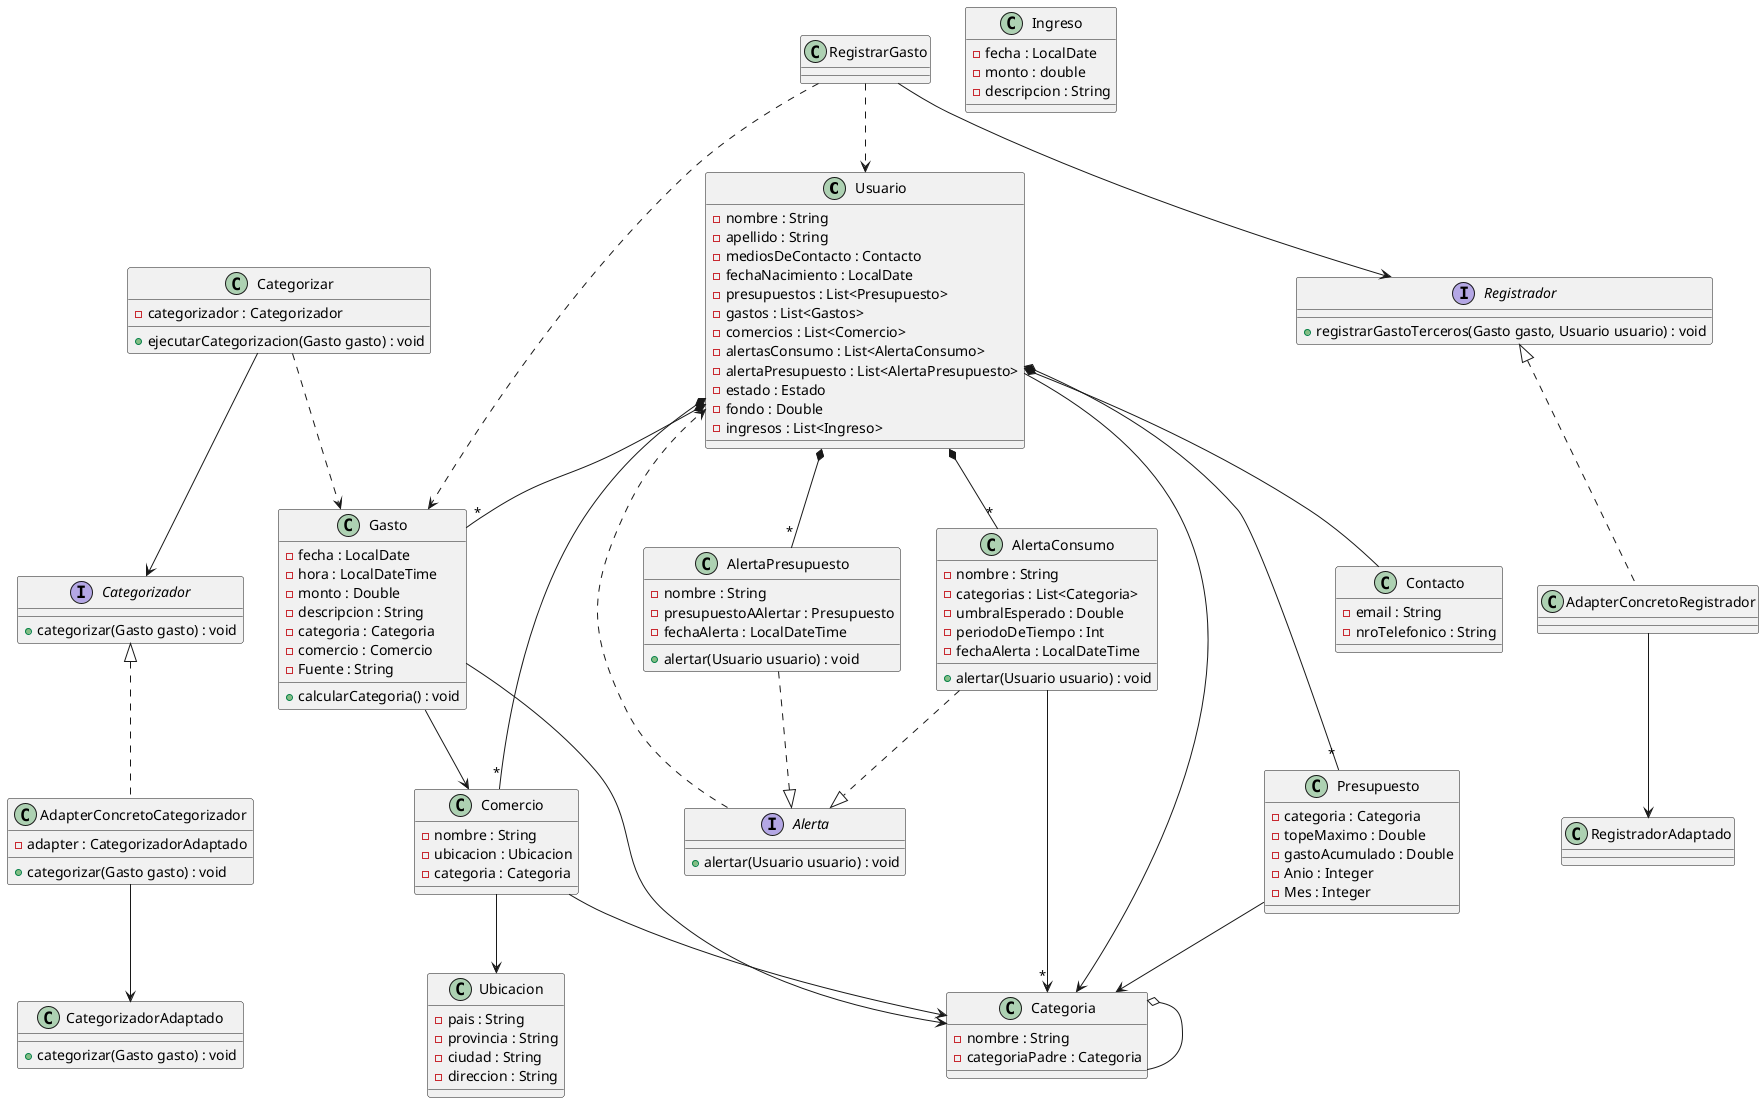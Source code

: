 @startuml mis_gastos

Usuario *-- Contacto
Usuario *-- "*" Presupuesto
Usuario *-- "*" Gasto
Usuario *-- "*" Comercio
Usuario *-- "*" AlertaConsumo
Usuario *-- "*" AlertaPresupuesto
Usuario --> Categoria

Gasto --> Categoria
Gasto --> Comercio

Comercio --> Ubicacion
Comercio --> Categoria

Categoria o-- Categoria

Categorizar ..> Gasto

Presupuesto --> Categoria

Alerta ..> Usuario

AlertaConsumo ..|> Alerta
AlertaConsumo --> "*" Categoria

AlertaPresupuesto ..|> Alerta

RegistrarGasto ..> Gasto
RegistrarGasto ..> Usuario

class Usuario {
    - nombre : String
    - apellido : String
    - mediosDeContacto : Contacto
    - fechaNacimiento : LocalDate
    - presupuestos : List<Presupuesto>
    - gastos : List<Gastos>
    - comercios : List<Comercio>
    - alertasConsumo : List<AlertaConsumo>
    - alertaPresupuesto : List<AlertaPresupuesto>
    - estado : Estado
    - fondo : Double
    - ingresos : List<Ingreso>
    
}

class Contacto {
    - email : String
    - nroTelefonico : String
}
 
class Gasto {
    - fecha : LocalDate
    - hora : LocalDateTime
    - monto : Double
    - descripcion : String
    - categoria : Categoria
    - comercio : Comercio
    - Fuente : String
    + calcularCategoria() : void   
}

class Comercio {
    - nombre : String
    - ubicacion : Ubicacion
    - categoria : Categoria
}

class Ubicacion {
    - pais : String
    - provincia : String
    - ciudad : String
    - direccion : String
}

class Categoria {
    - nombre : String
    - categoriaPadre : Categoria
}

class Categorizar {
    - categorizador : Categorizador
    + ejecutarCategorizacion(Gasto gasto) : void
}

interface Categorizador {
    + categorizar(Gasto gasto) : void
}

class AdapterConcretoCategorizador {
    - adapter : CategorizadorAdaptado
    + categorizar(Gasto gasto) : void
}

class CategorizadorAdaptado {
    + categorizar(Gasto gasto) : void
}

AdapterConcretoCategorizador  --> CategorizadorAdaptado
AdapterConcretoCategorizador .up.|> Categorizador
Categorizar --> Categorizador


interface Registrador {
    + registrarGastoTerceros(Gasto gasto, Usuario usuario) : void
}

AdapterConcretoRegistrador  --> RegistradorAdaptado
AdapterConcretoRegistrador .up.|> Registrador
RegistrarGasto --> Registrador

class Presupuesto {
    - categoria : Categoria
    - topeMaximo : Double
    - gastoAcumulado : Double
    - Anio : Integer
    - Mes : Integer
}

interface Alerta {
    + alertar(Usuario usuario) : void
}

class AlertaConsumo {
    - nombre : String
    - categorias : List<Categoria>
    - umbralEsperado : Double
    - periodoDeTiempo : Int
    - fechaAlerta : LocalDateTime

    + alertar(Usuario usuario) : void
} 

class AlertaPresupuesto {
    - nombre : String
    - presupuestoAAlertar : Presupuesto
    - fechaAlerta : LocalDateTime
    
    + alertar(Usuario usuario) : void
}

class Ingreso {
    - fecha : LocalDate
    - monto : double
    - descripcion : String
}

@enduml

TODO: aplicar el state para los Usuarios y Resumen Estadistico.
